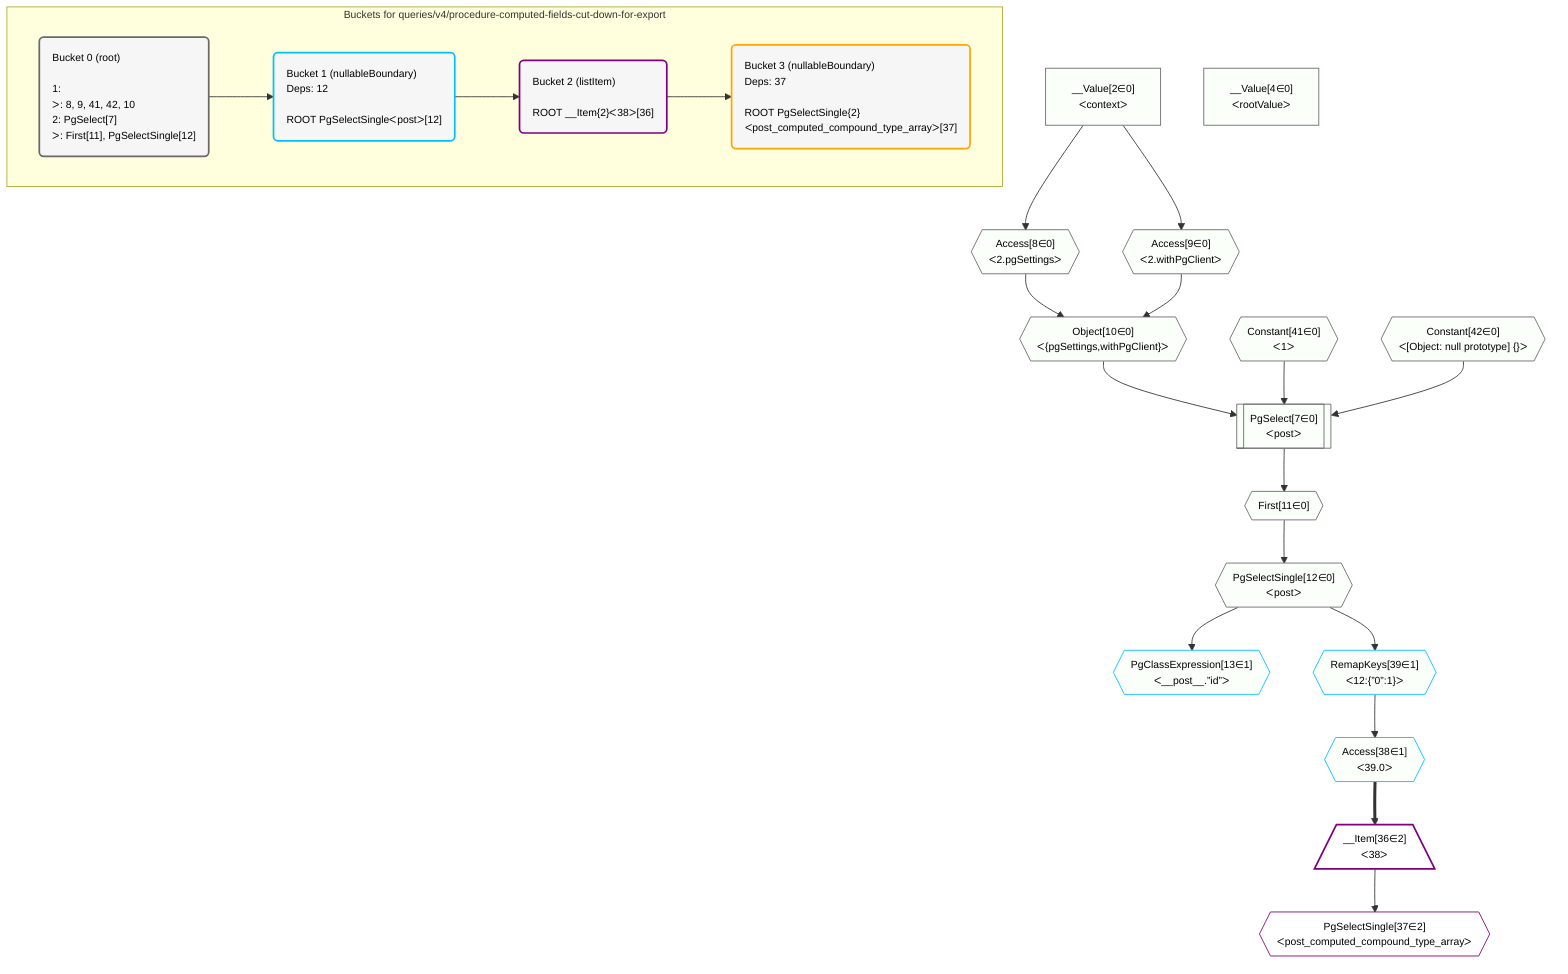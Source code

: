 %%{init: {'themeVariables': { 'fontSize': '12px'}}}%%
graph TD
    classDef path fill:#eee,stroke:#000,color:#000
    classDef plan fill:#fff,stroke-width:1px,color:#000
    classDef itemplan fill:#fff,stroke-width:2px,color:#000
    classDef unbatchedplan fill:#dff,stroke-width:1px,color:#000
    classDef sideeffectplan fill:#fcc,stroke-width:2px,color:#000
    classDef bucket fill:#f6f6f6,color:#000,stroke-width:2px,text-align:left


    %% plan dependencies
    PgSelect7[["PgSelect[7∈0]<br />ᐸpostᐳ"]]:::plan
    Object10{{"Object[10∈0]<br />ᐸ{pgSettings,withPgClient}ᐳ"}}:::plan
    Constant41{{"Constant[41∈0]<br />ᐸ1ᐳ"}}:::plan
    Constant42{{"Constant[42∈0]<br />ᐸ[Object: null prototype] {}ᐳ"}}:::plan
    Object10 & Constant41 & Constant42 --> PgSelect7
    Access8{{"Access[8∈0]<br />ᐸ2.pgSettingsᐳ"}}:::plan
    Access9{{"Access[9∈0]<br />ᐸ2.withPgClientᐳ"}}:::plan
    Access8 & Access9 --> Object10
    __Value2["__Value[2∈0]<br />ᐸcontextᐳ"]:::plan
    __Value2 --> Access8
    __Value2 --> Access9
    First11{{"First[11∈0]"}}:::plan
    PgSelect7 --> First11
    PgSelectSingle12{{"PgSelectSingle[12∈0]<br />ᐸpostᐳ"}}:::plan
    First11 --> PgSelectSingle12
    __Value4["__Value[4∈0]<br />ᐸrootValueᐳ"]:::plan
    PgClassExpression13{{"PgClassExpression[13∈1]<br />ᐸ__post__.”id”ᐳ"}}:::plan
    PgSelectSingle12 --> PgClassExpression13
    Access38{{"Access[38∈1]<br />ᐸ39.0ᐳ"}}:::plan
    RemapKeys39{{"RemapKeys[39∈1]<br />ᐸ12:{”0”:1}ᐳ"}}:::plan
    RemapKeys39 --> Access38
    PgSelectSingle12 --> RemapKeys39
    __Item36[/"__Item[36∈2]<br />ᐸ38ᐳ"\]:::itemplan
    Access38 ==> __Item36
    PgSelectSingle37{{"PgSelectSingle[37∈2]<br />ᐸpost_computed_compound_type_arrayᐳ"}}:::plan
    __Item36 --> PgSelectSingle37

    %% define steps

    subgraph "Buckets for queries/v4/procedure-computed-fields-cut-down-for-export"
    Bucket0("Bucket 0 (root)<br /><br />1: <br />ᐳ: 8, 9, 41, 42, 10<br />2: PgSelect[7]<br />ᐳ: First[11], PgSelectSingle[12]"):::bucket
    classDef bucket0 stroke:#696969
    class Bucket0,__Value2,__Value4,PgSelect7,Access8,Access9,Object10,First11,PgSelectSingle12,Constant41,Constant42 bucket0
    Bucket1("Bucket 1 (nullableBoundary)<br />Deps: 12<br /><br />ROOT PgSelectSingleᐸpostᐳ[12]"):::bucket
    classDef bucket1 stroke:#00bfff
    class Bucket1,PgClassExpression13,Access38,RemapKeys39 bucket1
    Bucket2("Bucket 2 (listItem)<br /><br />ROOT __Item{2}ᐸ38ᐳ[36]"):::bucket
    classDef bucket2 stroke:#7f007f
    class Bucket2,__Item36,PgSelectSingle37 bucket2
    Bucket3("Bucket 3 (nullableBoundary)<br />Deps: 37<br /><br />ROOT PgSelectSingle{2}ᐸpost_computed_compound_type_arrayᐳ[37]"):::bucket
    classDef bucket3 stroke:#ffa500
    class Bucket3 bucket3
    Bucket0 --> Bucket1
    Bucket1 --> Bucket2
    Bucket2 --> Bucket3
    classDef unary fill:#fafffa,borderWidth:8px
    class PgSelect7,Object10,Access8,Access9,First11,PgSelectSingle12,__Value2,__Value4,Constant41,Constant42,PgClassExpression13,Access38,RemapKeys39 unary
    end